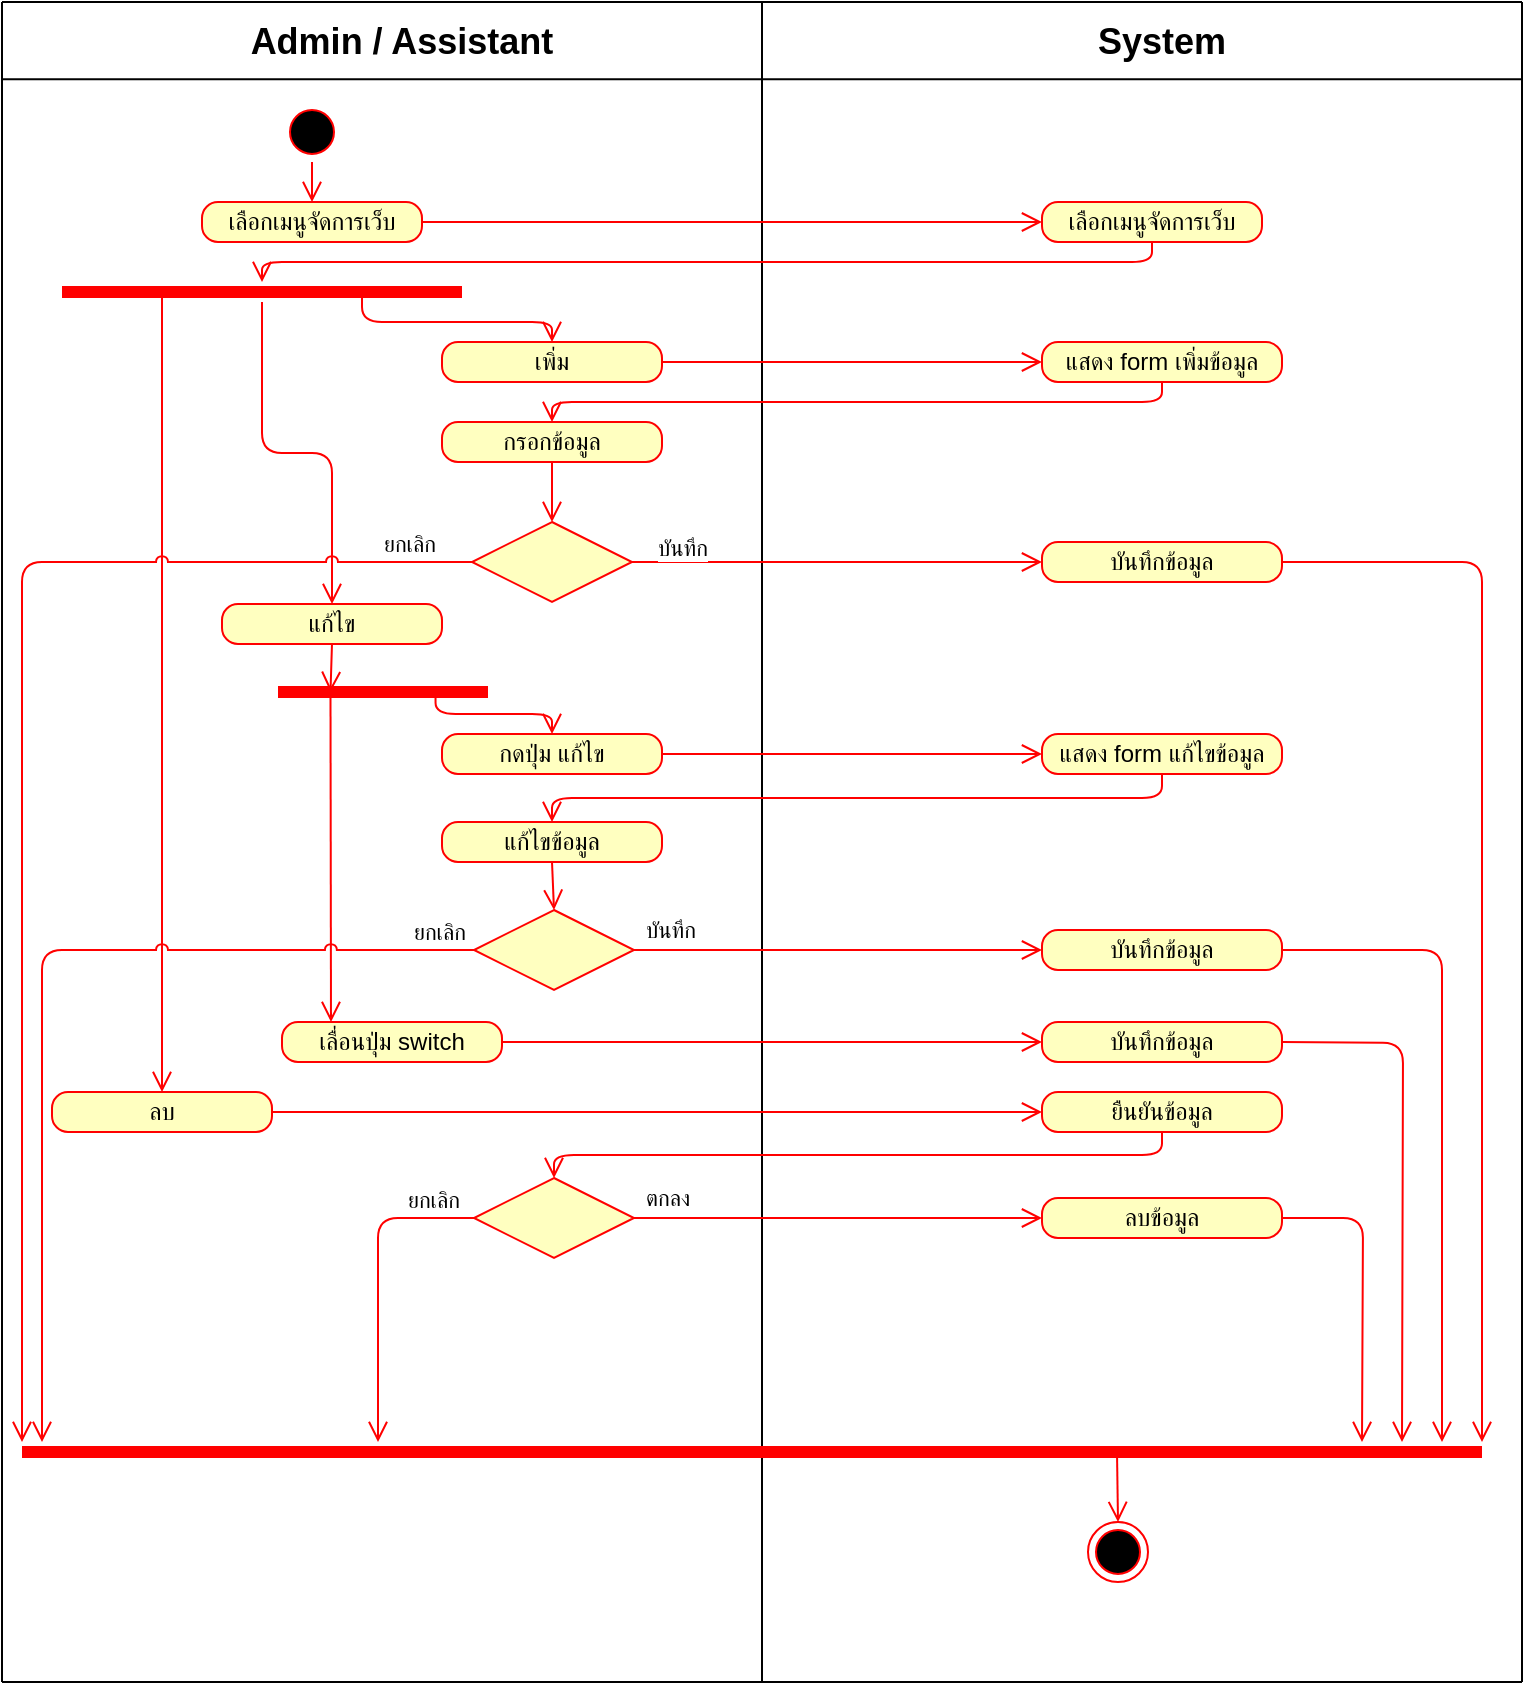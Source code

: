 <mxfile version="13.3.9" type="device"><diagram id="cFun0uLYScWGSc1wONvR" name="Page-1"><mxGraphModel dx="801" dy="513" grid="1" gridSize="10" guides="1" tooltips="1" connect="1" arrows="1" fold="1" page="1" pageScale="1" pageWidth="827" pageHeight="1169" math="0" shadow="0"><root><mxCell id="0"/><mxCell id="1" parent="0"/><mxCell id="8Ly0fzJCCH81qdeTu1yw-59" value="" style="endArrow=none;html=1;" parent="1" edge="1"><mxGeometry width="50" height="50" relative="1" as="geometry"><mxPoint x="420" y="880" as="sourcePoint"/><mxPoint x="420" y="40" as="targetPoint"/></mxGeometry></mxCell><mxCell id="8Ly0fzJCCH81qdeTu1yw-60" value="" style="endArrow=none;html=1;" parent="1" edge="1"><mxGeometry width="50" height="50" relative="1" as="geometry"><mxPoint x="40" y="880" as="sourcePoint"/><mxPoint x="40" y="40" as="targetPoint"/></mxGeometry></mxCell><mxCell id="8Ly0fzJCCH81qdeTu1yw-61" value="" style="endArrow=none;html=1;" parent="1" edge="1"><mxGeometry width="50" height="50" relative="1" as="geometry"><mxPoint x="800" y="880" as="sourcePoint"/><mxPoint x="800" y="40" as="targetPoint"/></mxGeometry></mxCell><mxCell id="8Ly0fzJCCH81qdeTu1yw-62" value="" style="endArrow=none;html=1;" parent="1" edge="1"><mxGeometry width="50" height="50" relative="1" as="geometry"><mxPoint x="800" y="40" as="sourcePoint"/><mxPoint x="40" y="40" as="targetPoint"/></mxGeometry></mxCell><mxCell id="8Ly0fzJCCH81qdeTu1yw-63" value="" style="endArrow=none;html=1;" parent="1" edge="1"><mxGeometry width="50" height="50" relative="1" as="geometry"><mxPoint x="800" y="78.67" as="sourcePoint"/><mxPoint x="40" y="78.67" as="targetPoint"/></mxGeometry></mxCell><mxCell id="8Ly0fzJCCH81qdeTu1yw-64" value="&lt;font style=&quot;font-size: 18px&quot;&gt;&lt;b&gt;Admin / Assistant&lt;/b&gt;&lt;/font&gt;" style="text;html=1;strokeColor=none;fillColor=none;align=center;verticalAlign=middle;whiteSpace=wrap;rounded=0;" parent="1" vertex="1"><mxGeometry x="150" y="50" width="180" height="20" as="geometry"/></mxCell><mxCell id="8Ly0fzJCCH81qdeTu1yw-65" value="&lt;font style=&quot;font-size: 18px&quot;&gt;&lt;b&gt;System&lt;/b&gt;&lt;/font&gt;" style="text;html=1;strokeColor=none;fillColor=none;align=center;verticalAlign=middle;whiteSpace=wrap;rounded=0;" parent="1" vertex="1"><mxGeometry x="600" y="50" width="40" height="20" as="geometry"/></mxCell><mxCell id="8Ly0fzJCCH81qdeTu1yw-66" value="" style="endArrow=none;html=1;" parent="1" edge="1"><mxGeometry width="50" height="50" relative="1" as="geometry"><mxPoint x="800" y="880" as="sourcePoint"/><mxPoint x="40" y="880" as="targetPoint"/></mxGeometry></mxCell><mxCell id="eu8TSUsdYFXi6fLhLV_U-1" value="เลือกเมนูจัดการเว็บ" style="rounded=1;whiteSpace=wrap;html=1;arcSize=40;fontColor=#000000;fillColor=#ffffc0;strokeColor=#ff0000;" vertex="1" parent="1"><mxGeometry x="140" y="140" width="110" height="20" as="geometry"/></mxCell><mxCell id="eu8TSUsdYFXi6fLhLV_U-2" value="" style="edgeStyle=orthogonalEdgeStyle;html=1;verticalAlign=bottom;endArrow=open;endSize=8;strokeColor=#ff0000;exitX=1;exitY=0.5;exitDx=0;exitDy=0;entryX=0;entryY=0.5;entryDx=0;entryDy=0;" edge="1" source="eu8TSUsdYFXi6fLhLV_U-1" parent="1" target="eu8TSUsdYFXi6fLhLV_U-5"><mxGeometry relative="1" as="geometry"><mxPoint x="270" y="310" as="targetPoint"/><mxPoint x="350" y="220" as="sourcePoint"/></mxGeometry></mxCell><mxCell id="eu8TSUsdYFXi6fLhLV_U-3" value="" style="ellipse;html=1;shape=startState;fillColor=#000000;strokeColor=#ff0000;" vertex="1" parent="1"><mxGeometry x="180" y="90" width="30" height="30" as="geometry"/></mxCell><mxCell id="eu8TSUsdYFXi6fLhLV_U-4" value="" style="edgeStyle=orthogonalEdgeStyle;html=1;verticalAlign=bottom;endArrow=open;endSize=8;strokeColor=#ff0000;" edge="1" source="eu8TSUsdYFXi6fLhLV_U-3" parent="1"><mxGeometry relative="1" as="geometry"><mxPoint x="195" y="140" as="targetPoint"/></mxGeometry></mxCell><mxCell id="eu8TSUsdYFXi6fLhLV_U-5" value="เลือกเมนูจัดการเว็บ" style="rounded=1;whiteSpace=wrap;html=1;arcSize=40;fontColor=#000000;fillColor=#ffffc0;strokeColor=#ff0000;" vertex="1" parent="1"><mxGeometry x="560" y="140" width="110" height="20" as="geometry"/></mxCell><mxCell id="eu8TSUsdYFXi6fLhLV_U-6" value="" style="shape=line;html=1;strokeWidth=6;strokeColor=#ff0000;" vertex="1" parent="1"><mxGeometry x="70" y="180" width="200" height="10" as="geometry"/></mxCell><mxCell id="eu8TSUsdYFXi6fLhLV_U-8" value="" style="edgeStyle=orthogonalEdgeStyle;html=1;verticalAlign=bottom;endArrow=open;endSize=8;strokeColor=#ff0000;exitX=0.75;exitY=0.5;exitDx=0;exitDy=0;exitPerimeter=0;entryX=0.5;entryY=0;entryDx=0;entryDy=0;" edge="1" parent="1" source="eu8TSUsdYFXi6fLhLV_U-6" target="eu8TSUsdYFXi6fLhLV_U-11"><mxGeometry relative="1" as="geometry"><mxPoint x="220" y="200" as="targetPoint"/><mxPoint x="180" y="200" as="sourcePoint"/></mxGeometry></mxCell><mxCell id="eu8TSUsdYFXi6fLhLV_U-9" value="" style="html=1;verticalAlign=bottom;endArrow=open;endSize=8;strokeColor=#ff0000;entryX=0.5;entryY=0;entryDx=0;entryDy=0;edgeStyle=orthogonalEdgeStyle;jumpStyle=arc;" edge="1" parent="1" source="eu8TSUsdYFXi6fLhLV_U-6" target="eu8TSUsdYFXi6fLhLV_U-12"><mxGeometry relative="1" as="geometry"><mxPoint x="120" y="310" as="targetPoint"/><mxPoint x="190" y="210" as="sourcePoint"/></mxGeometry></mxCell><mxCell id="eu8TSUsdYFXi6fLhLV_U-10" value="" style="edgeStyle=orthogonalEdgeStyle;html=1;verticalAlign=bottom;endArrow=open;endSize=8;strokeColor=#ff0000;exitX=0.5;exitY=1;exitDx=0;exitDy=0;" edge="1" parent="1" source="eu8TSUsdYFXi6fLhLV_U-5" target="eu8TSUsdYFXi6fLhLV_U-6"><mxGeometry relative="1" as="geometry"><mxPoint x="570" y="160" as="targetPoint"/><mxPoint x="490" y="170" as="sourcePoint"/></mxGeometry></mxCell><mxCell id="eu8TSUsdYFXi6fLhLV_U-11" value="เพิ่ม" style="rounded=1;whiteSpace=wrap;html=1;arcSize=40;fontColor=#000000;fillColor=#ffffc0;strokeColor=#ff0000;" vertex="1" parent="1"><mxGeometry x="260" y="210" width="110" height="20" as="geometry"/></mxCell><mxCell id="eu8TSUsdYFXi6fLhLV_U-12" value="แก้ไข" style="rounded=1;whiteSpace=wrap;html=1;arcSize=40;fontColor=#000000;fillColor=#ffffc0;strokeColor=#ff0000;" vertex="1" parent="1"><mxGeometry x="150" y="341" width="110" height="20" as="geometry"/></mxCell><mxCell id="eu8TSUsdYFXi6fLhLV_U-13" value="ลบ" style="rounded=1;whiteSpace=wrap;html=1;arcSize=40;fontColor=#000000;fillColor=#ffffc0;strokeColor=#ff0000;" vertex="1" parent="1"><mxGeometry x="65" y="585" width="110" height="20" as="geometry"/></mxCell><mxCell id="eu8TSUsdYFXi6fLhLV_U-14" value="แสดง form เพิ่มข้อมูล" style="rounded=1;whiteSpace=wrap;html=1;arcSize=40;fontColor=#000000;fillColor=#ffffc0;strokeColor=#ff0000;" vertex="1" parent="1"><mxGeometry x="560" y="210" width="120" height="20" as="geometry"/></mxCell><mxCell id="eu8TSUsdYFXi6fLhLV_U-15" value="" style="edgeStyle=orthogonalEdgeStyle;html=1;verticalAlign=bottom;endArrow=open;endSize=8;strokeColor=#ff0000;exitX=1;exitY=0.5;exitDx=0;exitDy=0;" edge="1" parent="1" source="eu8TSUsdYFXi6fLhLV_U-11" target="eu8TSUsdYFXi6fLhLV_U-14"><mxGeometry relative="1" as="geometry"><mxPoint x="550" y="225" as="targetPoint"/><mxPoint x="360" y="224.5" as="sourcePoint"/></mxGeometry></mxCell><mxCell id="eu8TSUsdYFXi6fLhLV_U-16" value="กรอกข้อมูล" style="rounded=1;whiteSpace=wrap;html=1;arcSize=40;fontColor=#000000;fillColor=#ffffc0;strokeColor=#ff0000;" vertex="1" parent="1"><mxGeometry x="260" y="250" width="110" height="20" as="geometry"/></mxCell><mxCell id="eu8TSUsdYFXi6fLhLV_U-17" value="" style="edgeStyle=orthogonalEdgeStyle;html=1;verticalAlign=bottom;endArrow=open;endSize=8;strokeColor=#ff0000;exitX=0.5;exitY=1;exitDx=0;exitDy=0;entryX=0.5;entryY=0;entryDx=0;entryDy=0;" edge="1" parent="1" source="eu8TSUsdYFXi6fLhLV_U-14" target="eu8TSUsdYFXi6fLhLV_U-16"><mxGeometry relative="1" as="geometry"><mxPoint x="600" y="300" as="targetPoint"/><mxPoint x="410" y="300" as="sourcePoint"/></mxGeometry></mxCell><mxCell id="eu8TSUsdYFXi6fLhLV_U-18" value="" style="rhombus;whiteSpace=wrap;html=1;fillColor=#ffffc0;strokeColor=#ff0000;" vertex="1" parent="1"><mxGeometry x="275" y="300" width="80" height="40" as="geometry"/></mxCell><mxCell id="eu8TSUsdYFXi6fLhLV_U-22" value="บันทึก" style="edgeStyle=orthogonalEdgeStyle;html=1;align=left;verticalAlign=top;endArrow=open;endSize=8;strokeColor=#ff0000;exitX=1;exitY=0.5;exitDx=0;exitDy=0;" edge="1" parent="1" source="eu8TSUsdYFXi6fLhLV_U-18"><mxGeometry x="-0.9" y="20" relative="1" as="geometry"><mxPoint x="560" y="320" as="targetPoint"/><mxPoint x="330" y="350" as="sourcePoint"/><mxPoint as="offset"/></mxGeometry></mxCell><mxCell id="eu8TSUsdYFXi6fLhLV_U-23" value="บันทึกข้อมูล" style="rounded=1;whiteSpace=wrap;html=1;arcSize=40;fontColor=#000000;fillColor=#ffffc0;strokeColor=#ff0000;" vertex="1" parent="1"><mxGeometry x="560" y="310" width="120" height="20" as="geometry"/></mxCell><mxCell id="eu8TSUsdYFXi6fLhLV_U-25" value="" style="edgeStyle=orthogonalEdgeStyle;html=1;verticalAlign=bottom;endArrow=open;endSize=8;strokeColor=#ff0000;exitX=1;exitY=0.5;exitDx=0;exitDy=0;" edge="1" parent="1" source="eu8TSUsdYFXi6fLhLV_U-23"><mxGeometry relative="1" as="geometry"><mxPoint x="780" y="760" as="targetPoint"/><mxPoint x="705" y="430" as="sourcePoint"/><Array as="points"><mxPoint x="780" y="320"/></Array></mxGeometry></mxCell><mxCell id="eu8TSUsdYFXi6fLhLV_U-28" value="" style="edgeStyle=orthogonalEdgeStyle;html=1;verticalAlign=bottom;endArrow=open;endSize=8;strokeColor=#ff0000;entryX=0.5;entryY=0;entryDx=0;entryDy=0;exitX=0.5;exitY=1;exitDx=0;exitDy=0;" edge="1" source="eu8TSUsdYFXi6fLhLV_U-16" parent="1" target="eu8TSUsdYFXi6fLhLV_U-18"><mxGeometry relative="1" as="geometry"><mxPoint x="314.5" y="310" as="targetPoint"/><mxPoint x="314.5" y="270" as="sourcePoint"/></mxGeometry></mxCell><mxCell id="eu8TSUsdYFXi6fLhLV_U-30" value="" style="shape=line;html=1;strokeWidth=6;strokeColor=#ff0000;" vertex="1" parent="1"><mxGeometry x="178" y="380" width="105" height="10" as="geometry"/></mxCell><mxCell id="eu8TSUsdYFXi6fLhLV_U-33" value="" style="edgeStyle=orthogonalEdgeStyle;html=1;verticalAlign=bottom;endArrow=open;endSize=8;strokeColor=#ff0000;exitX=0.25;exitY=0.5;exitDx=0;exitDy=0;exitPerimeter=0;entryX=0.5;entryY=0;entryDx=0;entryDy=0;jumpStyle=none;" edge="1" parent="1" source="eu8TSUsdYFXi6fLhLV_U-6" target="eu8TSUsdYFXi6fLhLV_U-13"><mxGeometry relative="1" as="geometry"><mxPoint x="120" y="280" as="targetPoint"/><mxPoint x="325" y="280" as="sourcePoint"/></mxGeometry></mxCell><mxCell id="eu8TSUsdYFXi6fLhLV_U-36" value="" style="html=1;verticalAlign=bottom;endArrow=open;endSize=8;strokeColor=#ff0000;entryX=0.25;entryY=0.5;entryDx=0;entryDy=0;entryPerimeter=0;exitX=0.5;exitY=1;exitDx=0;exitDy=0;" edge="1" parent="1" source="eu8TSUsdYFXi6fLhLV_U-12" target="eu8TSUsdYFXi6fLhLV_U-30"><mxGeometry relative="1" as="geometry"><mxPoint x="201.25" y="425" as="targetPoint"/><mxPoint x="210" y="395" as="sourcePoint"/></mxGeometry></mxCell><mxCell id="eu8TSUsdYFXi6fLhLV_U-37" value="กดปุ่ม แก้ไข" style="rounded=1;whiteSpace=wrap;html=1;arcSize=40;fontColor=#000000;fillColor=#ffffc0;strokeColor=#ff0000;" vertex="1" parent="1"><mxGeometry x="260" y="406" width="110" height="20" as="geometry"/></mxCell><mxCell id="eu8TSUsdYFXi6fLhLV_U-38" value="เลื่อนปุ่ม switch" style="rounded=1;whiteSpace=wrap;html=1;arcSize=40;fontColor=#000000;fillColor=#ffffc0;strokeColor=#ff0000;" vertex="1" parent="1"><mxGeometry x="180" y="550" width="110" height="20" as="geometry"/></mxCell><mxCell id="eu8TSUsdYFXi6fLhLV_U-39" value="" style="rhombus;whiteSpace=wrap;html=1;fillColor=#ffffc0;strokeColor=#ff0000;" vertex="1" parent="1"><mxGeometry x="276" y="494" width="80" height="40" as="geometry"/></mxCell><mxCell id="eu8TSUsdYFXi6fLhLV_U-40" value="" style="html=1;verticalAlign=bottom;endArrow=open;endSize=8;strokeColor=#ff0000;entryX=0.5;entryY=0;entryDx=0;entryDy=0;exitX=0.75;exitY=0.5;exitDx=0;exitDy=0;exitPerimeter=0;edgeStyle=orthogonalEdgeStyle;" edge="1" parent="1" source="eu8TSUsdYFXi6fLhLV_U-30" target="eu8TSUsdYFXi6fLhLV_U-37"><mxGeometry relative="1" as="geometry"><mxPoint x="214.25" y="395" as="targetPoint"/><mxPoint x="215" y="371" as="sourcePoint"/><Array as="points"><mxPoint x="257" y="396"/><mxPoint x="315" y="396"/></Array></mxGeometry></mxCell><mxCell id="eu8TSUsdYFXi6fLhLV_U-41" value="" style="edgeStyle=orthogonalEdgeStyle;html=1;verticalAlign=bottom;endArrow=open;endSize=8;strokeColor=#ff0000;exitX=1;exitY=0.5;exitDx=0;exitDy=0;entryX=0;entryY=0.5;entryDx=0;entryDy=0;" edge="1" parent="1" source="eu8TSUsdYFXi6fLhLV_U-37" target="eu8TSUsdYFXi6fLhLV_U-42"><mxGeometry relative="1" as="geometry"><mxPoint x="560" y="415.5" as="targetPoint"/><mxPoint x="370" y="415.5" as="sourcePoint"/></mxGeometry></mxCell><mxCell id="eu8TSUsdYFXi6fLhLV_U-42" value="แสดง form แก้ไขข้อมูล" style="rounded=1;whiteSpace=wrap;html=1;arcSize=40;fontColor=#000000;fillColor=#ffffc0;strokeColor=#ff0000;" vertex="1" parent="1"><mxGeometry x="560" y="406" width="120" height="20" as="geometry"/></mxCell><mxCell id="eu8TSUsdYFXi6fLhLV_U-43" value="แก้ไขข้อมูล" style="rounded=1;whiteSpace=wrap;html=1;arcSize=40;fontColor=#000000;fillColor=#ffffc0;strokeColor=#ff0000;" vertex="1" parent="1"><mxGeometry x="260" y="450" width="110" height="20" as="geometry"/></mxCell><mxCell id="eu8TSUsdYFXi6fLhLV_U-44" value="" style="edgeStyle=orthogonalEdgeStyle;html=1;verticalAlign=bottom;endArrow=open;endSize=8;strokeColor=#ff0000;exitX=0.5;exitY=1;exitDx=0;exitDy=0;entryX=0.5;entryY=0;entryDx=0;entryDy=0;" edge="1" parent="1" source="eu8TSUsdYFXi6fLhLV_U-42" target="eu8TSUsdYFXi6fLhLV_U-43"><mxGeometry relative="1" as="geometry"><mxPoint x="600" y="520" as="targetPoint"/><mxPoint x="410" y="520" as="sourcePoint"/></mxGeometry></mxCell><mxCell id="eu8TSUsdYFXi6fLhLV_U-45" value="" style="html=1;verticalAlign=bottom;endArrow=open;endSize=8;strokeColor=#ff0000;exitX=0.5;exitY=1;exitDx=0;exitDy=0;entryX=0.5;entryY=0;entryDx=0;entryDy=0;" edge="1" parent="1" source="eu8TSUsdYFXi6fLhLV_U-43" target="eu8TSUsdYFXi6fLhLV_U-39"><mxGeometry relative="1" as="geometry"><mxPoint x="490" y="520" as="targetPoint"/><mxPoint x="480" y="480" as="sourcePoint"/></mxGeometry></mxCell><mxCell id="eu8TSUsdYFXi6fLhLV_U-46" value="บันทึก" style="edgeStyle=orthogonalEdgeStyle;html=1;align=left;verticalAlign=top;endArrow=open;endSize=8;strokeColor=#ff0000;exitX=1;exitY=0.5;exitDx=0;exitDy=0;entryX=0;entryY=0.5;entryDx=0;entryDy=0;" edge="1" parent="1" source="eu8TSUsdYFXi6fLhLV_U-39" target="eu8TSUsdYFXi6fLhLV_U-47"><mxGeometry x="-0.961" y="24" relative="1" as="geometry"><mxPoint x="561" y="513.5" as="targetPoint"/><mxPoint x="356" y="513.5" as="sourcePoint"/><mxPoint y="1" as="offset"/></mxGeometry></mxCell><mxCell id="eu8TSUsdYFXi6fLhLV_U-47" value="บันทึกข้อมูล" style="rounded=1;whiteSpace=wrap;html=1;arcSize=40;fontColor=#000000;fillColor=#ffffc0;strokeColor=#ff0000;" vertex="1" parent="1"><mxGeometry x="560" y="504" width="120" height="20" as="geometry"/></mxCell><mxCell id="eu8TSUsdYFXi6fLhLV_U-48" value="บันทึกข้อมูล" style="rounded=1;whiteSpace=wrap;html=1;arcSize=40;fontColor=#000000;fillColor=#ffffc0;strokeColor=#ff0000;" vertex="1" parent="1"><mxGeometry x="560" y="550" width="120" height="20" as="geometry"/></mxCell><mxCell id="eu8TSUsdYFXi6fLhLV_U-49" value="" style="edgeStyle=orthogonalEdgeStyle;html=1;verticalAlign=bottom;endArrow=open;endSize=8;strokeColor=#ff0000;entryX=0;entryY=0.5;entryDx=0;entryDy=0;exitX=1;exitY=0.5;exitDx=0;exitDy=0;" edge="1" parent="1" source="eu8TSUsdYFXi6fLhLV_U-38" target="eu8TSUsdYFXi6fLhLV_U-48"><mxGeometry relative="1" as="geometry"><mxPoint x="450" y="559.5" as="targetPoint"/><mxPoint x="280" y="560" as="sourcePoint"/></mxGeometry></mxCell><mxCell id="eu8TSUsdYFXi6fLhLV_U-50" value="" style="html=1;verticalAlign=bottom;endArrow=open;endSize=8;strokeColor=#ff0000;exitX=0.25;exitY=0.5;exitDx=0;exitDy=0;exitPerimeter=0;entryX=0.25;entryY=0;entryDx=0;entryDy=0;" edge="1" parent="1"><mxGeometry relative="1" as="geometry"><mxPoint x="204.5" y="550" as="targetPoint"/><mxPoint x="204.25" y="385" as="sourcePoint"/></mxGeometry></mxCell><mxCell id="eu8TSUsdYFXi6fLhLV_U-51" value="ยกเลิก" style="edgeStyle=orthogonalEdgeStyle;html=1;align=left;verticalAlign=bottom;endArrow=open;endSize=8;strokeColor=#ff0000;rounded=1;exitX=0;exitY=0.5;exitDx=0;exitDy=0;jumpStyle=arc;" edge="1" parent="1" source="eu8TSUsdYFXi6fLhLV_U-39"><mxGeometry x="-0.86" relative="1" as="geometry"><mxPoint x="60" y="760" as="targetPoint"/><mxPoint x="276" y="514" as="sourcePoint"/><Array as="points"><mxPoint x="60" y="514"/><mxPoint x="60" y="690"/></Array><mxPoint as="offset"/></mxGeometry></mxCell><mxCell id="eu8TSUsdYFXi6fLhLV_U-52" value="ยืนยันข้อมูล" style="rounded=1;whiteSpace=wrap;html=1;arcSize=40;fontColor=#000000;fillColor=#ffffc0;strokeColor=#ff0000;" vertex="1" parent="1"><mxGeometry x="560" y="585" width="120" height="20" as="geometry"/></mxCell><mxCell id="eu8TSUsdYFXi6fLhLV_U-53" value="" style="edgeStyle=orthogonalEdgeStyle;html=1;verticalAlign=bottom;endArrow=open;endSize=8;strokeColor=#ff0000;exitX=1;exitY=0.5;exitDx=0;exitDy=0;entryX=0;entryY=0.5;entryDx=0;entryDy=0;" edge="1" parent="1" source="eu8TSUsdYFXi6fLhLV_U-13" target="eu8TSUsdYFXi6fLhLV_U-52"><mxGeometry relative="1" as="geometry"><mxPoint x="365" y="594.5" as="targetPoint"/><mxPoint x="175" y="594.5" as="sourcePoint"/></mxGeometry></mxCell><mxCell id="eu8TSUsdYFXi6fLhLV_U-54" value="" style="rhombus;whiteSpace=wrap;html=1;fillColor=#ffffc0;strokeColor=#ff0000;" vertex="1" parent="1"><mxGeometry x="276" y="628" width="80" height="40" as="geometry"/></mxCell><mxCell id="eu8TSUsdYFXi6fLhLV_U-55" value="" style="html=1;verticalAlign=bottom;endArrow=open;endSize=8;strokeColor=#ff0000;exitX=0.5;exitY=1;exitDx=0;exitDy=0;edgeStyle=orthogonalEdgeStyle;entryX=0.5;entryY=0;entryDx=0;entryDy=0;" edge="1" parent="1" source="eu8TSUsdYFXi6fLhLV_U-52" target="eu8TSUsdYFXi6fLhLV_U-54"><mxGeometry relative="1" as="geometry"><mxPoint x="320" y="630" as="targetPoint"/><mxPoint x="635" y="628" as="sourcePoint"/></mxGeometry></mxCell><mxCell id="eu8TSUsdYFXi6fLhLV_U-56" value="ลบข้อมูล" style="rounded=1;whiteSpace=wrap;html=1;arcSize=40;fontColor=#000000;fillColor=#ffffc0;strokeColor=#ff0000;" vertex="1" parent="1"><mxGeometry x="560" y="638" width="120" height="20" as="geometry"/></mxCell><mxCell id="eu8TSUsdYFXi6fLhLV_U-58" value="ตกลง" style="edgeStyle=orthogonalEdgeStyle;html=1;align=left;verticalAlign=top;endArrow=open;endSize=8;strokeColor=#ff0000;exitX=1;exitY=0.5;exitDx=0;exitDy=0;" edge="1" parent="1" source="eu8TSUsdYFXi6fLhLV_U-54"><mxGeometry x="-0.961" y="24" relative="1" as="geometry"><mxPoint x="560" y="648" as="targetPoint"/><mxPoint x="370" y="647.5" as="sourcePoint"/><mxPoint y="1" as="offset"/></mxGeometry></mxCell><mxCell id="eu8TSUsdYFXi6fLhLV_U-59" value="ยกเลิก" style="html=1;align=left;verticalAlign=bottom;endArrow=open;endSize=8;strokeColor=#ff0000;rounded=1;exitX=0;exitY=0.5;exitDx=0;exitDy=0;edgeStyle=orthogonalEdgeStyle;" edge="1" parent="1" source="eu8TSUsdYFXi6fLhLV_U-54"><mxGeometry x="-0.564" relative="1" as="geometry"><mxPoint x="228" y="760" as="targetPoint"/><mxPoint x="270" y="640" as="sourcePoint"/><Array as="points"><mxPoint x="228" y="648"/><mxPoint x="228" y="750"/></Array><mxPoint as="offset"/></mxGeometry></mxCell><mxCell id="eu8TSUsdYFXi6fLhLV_U-60" value="" style="shape=line;html=1;strokeWidth=6;strokeColor=#ff0000;" vertex="1" parent="1"><mxGeometry x="50" y="760" width="730" height="10" as="geometry"/></mxCell><mxCell id="eu8TSUsdYFXi6fLhLV_U-61" value="" style="ellipse;html=1;shape=endState;fillColor=#000000;strokeColor=#ff0000;" vertex="1" parent="1"><mxGeometry x="583" y="800" width="30" height="30" as="geometry"/></mxCell><mxCell id="eu8TSUsdYFXi6fLhLV_U-63" value="" style="html=1;verticalAlign=bottom;endArrow=open;endSize=8;strokeColor=#ff0000;entryX=0.5;entryY=0;entryDx=0;entryDy=0;exitX=0.75;exitY=0.5;exitDx=0;exitDy=0;exitPerimeter=0;" edge="1" parent="1" source="eu8TSUsdYFXi6fLhLV_U-60" target="eu8TSUsdYFXi6fLhLV_U-61"><mxGeometry relative="1" as="geometry"><mxPoint x="710" y="790" as="targetPoint"/><mxPoint x="440" y="790" as="sourcePoint"/></mxGeometry></mxCell><mxCell id="eu8TSUsdYFXi6fLhLV_U-64" value="" style="html=1;verticalAlign=bottom;endArrow=open;endSize=8;strokeColor=#ff0000;exitX=1;exitY=0.5;exitDx=0;exitDy=0;edgeStyle=orthogonalEdgeStyle;" edge="1" parent="1" source="eu8TSUsdYFXi6fLhLV_U-47"><mxGeometry relative="1" as="geometry"><mxPoint x="760" y="760" as="targetPoint"/><mxPoint x="650" y="450" as="sourcePoint"/><Array as="points"><mxPoint x="760" y="514"/><mxPoint x="760" y="750"/></Array></mxGeometry></mxCell><mxCell id="eu8TSUsdYFXi6fLhLV_U-65" value="" style="html=1;verticalAlign=bottom;endArrow=open;endSize=8;strokeColor=#ff0000;exitX=1;exitY=0.5;exitDx=0;exitDy=0;edgeStyle=orthogonalEdgeStyle;" edge="1" parent="1"><mxGeometry relative="1" as="geometry"><mxPoint x="740" y="760" as="targetPoint"/><mxPoint x="680" y="560" as="sourcePoint"/></mxGeometry></mxCell><mxCell id="eu8TSUsdYFXi6fLhLV_U-66" value="" style="html=1;verticalAlign=bottom;endArrow=open;endSize=8;strokeColor=#ff0000;exitX=1;exitY=0.5;exitDx=0;exitDy=0;edgeStyle=orthogonalEdgeStyle;" edge="1" parent="1" source="eu8TSUsdYFXi6fLhLV_U-56"><mxGeometry relative="1" as="geometry"><mxPoint x="720" y="760" as="targetPoint"/><mxPoint x="690" y="570" as="sourcePoint"/></mxGeometry></mxCell><mxCell id="eu8TSUsdYFXi6fLhLV_U-68" value="ยกเลิก" style="edgeStyle=orthogonalEdgeStyle;html=1;align=left;verticalAlign=bottom;endArrow=open;endSize=8;strokeColor=#ff0000;rounded=1;exitX=0;exitY=0.5;exitDx=0;exitDy=0;jumpStyle=arc;" edge="1" parent="1" source="eu8TSUsdYFXi6fLhLV_U-18"><mxGeometry x="-0.86" relative="1" as="geometry"><mxPoint x="50" y="760" as="targetPoint"/><mxPoint x="281" y="310" as="sourcePoint"/><Array as="points"><mxPoint x="50" y="320"/><mxPoint x="50" y="556"/></Array><mxPoint as="offset"/></mxGeometry></mxCell></root></mxGraphModel></diagram></mxfile>